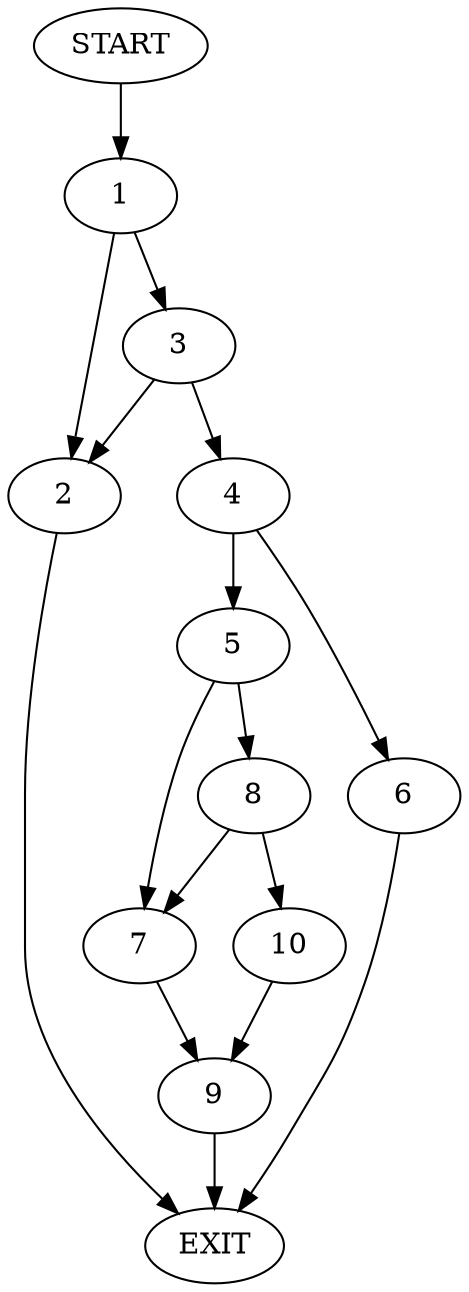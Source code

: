 digraph {
0 [label="START"]
11 [label="EXIT"]
0 -> 1
1 -> 2
1 -> 3
2 -> 11
3 -> 2
3 -> 4
4 -> 5
4 -> 6
5 -> 7
5 -> 8
6 -> 11
7 -> 9
8 -> 10
8 -> 7
10 -> 9
9 -> 11
}
